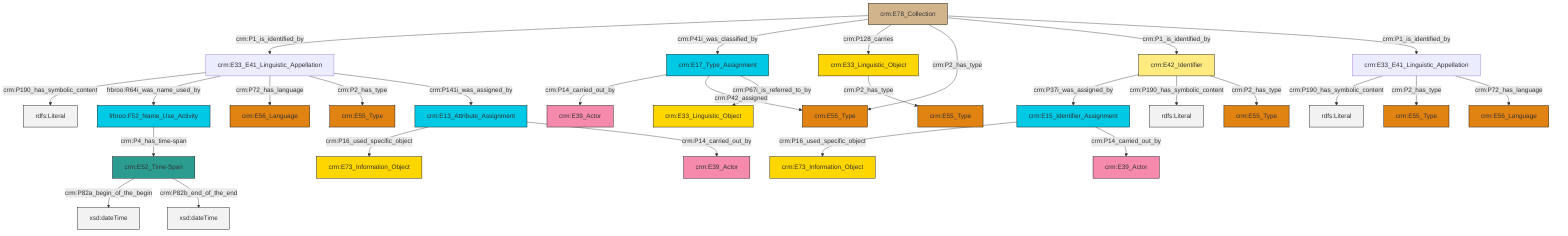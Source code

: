 graph TD
classDef Literal fill:#f2f2f2,stroke:#000000;
classDef CRM_Entity fill:#FFFFFF,stroke:#000000;
classDef Temporal_Entity fill:#00C9E6, stroke:#000000;
classDef Type fill:#E18312, stroke:#000000;
classDef Time-Span fill:#2C9C91, stroke:#000000;
classDef Appellation fill:#FFEB7F, stroke:#000000;
classDef Place fill:#008836, stroke:#000000;
classDef Persistent_Item fill:#B266B2, stroke:#000000;
classDef Conceptual_Object fill:#FFD700, stroke:#000000;
classDef Physical_Thing fill:#D2B48C, stroke:#000000;
classDef Actor fill:#f58aad, stroke:#000000;
classDef PC_Classes fill:#4ce600, stroke:#000000;
classDef Multi fill:#cccccc,stroke:#000000;

0["crm:E33_E41_Linguistic_Appellation"]:::Default -->|crm:P190_has_symbolic_content| 1[rdfs:Literal]:::Literal
2["crm:E52_Time-Span"]:::Time-Span -->|crm:P82a_begin_of_the_begin| 3[xsd:dateTime]:::Literal
4["crm:E42_Identifier"]:::Appellation -->|crm:P37i_was_assigned_by| 5["crm:E15_Identifier_Assignment"]:::Temporal_Entity
2["crm:E52_Time-Span"]:::Time-Span -->|crm:P82b_end_of_the_end| 6[xsd:dateTime]:::Literal
10["crm:E78_Collection"]:::Physical_Thing -->|crm:P1_is_identified_by| 11["crm:E33_E41_Linguistic_Appellation"]:::Default
8["crm:E17_Type_Assignment"]:::Temporal_Entity -->|crm:P14_carried_out_by| 16["crm:E39_Actor"]:::Actor
10["crm:E78_Collection"]:::Physical_Thing -->|crm:P41i_was_classified_by| 8["crm:E17_Type_Assignment"]:::Temporal_Entity
20["frbroo:F52_Name_Use_Activity"]:::Temporal_Entity -->|crm:P4_has_time-span| 2["crm:E52_Time-Span"]:::Time-Span
10["crm:E78_Collection"]:::Physical_Thing -->|crm:P128_carries| 26["crm:E33_Linguistic_Object"]:::Conceptual_Object
11["crm:E33_E41_Linguistic_Appellation"]:::Default -->|crm:P190_has_symbolic_content| 27[rdfs:Literal]:::Literal
5["crm:E15_Identifier_Assignment"]:::Temporal_Entity -->|crm:P16_used_specific_object| 17["crm:E73_Information_Object"]:::Conceptual_Object
10["crm:E78_Collection"]:::Physical_Thing -->|crm:P2_has_type| 28["crm:E55_Type"]:::Type
11["crm:E33_E41_Linguistic_Appellation"]:::Default -->|frbroo:R64i_was_name_used_by| 20["frbroo:F52_Name_Use_Activity"]:::Temporal_Entity
26["crm:E33_Linguistic_Object"]:::Conceptual_Object -->|crm:P2_has_type| 29["crm:E55_Type"]:::Type
4["crm:E42_Identifier"]:::Appellation -->|crm:P190_has_symbolic_content| 31[rdfs:Literal]:::Literal
4["crm:E42_Identifier"]:::Appellation -->|crm:P2_has_type| 22["crm:E55_Type"]:::Type
11["crm:E33_E41_Linguistic_Appellation"]:::Default -->|crm:P72_has_language| 32["crm:E56_Language"]:::Type
11["crm:E33_E41_Linguistic_Appellation"]:::Default -->|crm:P2_has_type| 38["crm:E55_Type"]:::Type
39["crm:E13_Attribute_Assignment"]:::Temporal_Entity -->|crm:P16_used_specific_object| 12["crm:E73_Information_Object"]:::Conceptual_Object
10["crm:E78_Collection"]:::Physical_Thing -->|crm:P1_is_identified_by| 4["crm:E42_Identifier"]:::Appellation
10["crm:E78_Collection"]:::Physical_Thing -->|crm:P1_is_identified_by| 0["crm:E33_E41_Linguistic_Appellation"]:::Default
5["crm:E15_Identifier_Assignment"]:::Temporal_Entity -->|crm:P14_carried_out_by| 14["crm:E39_Actor"]:::Actor
8["crm:E17_Type_Assignment"]:::Temporal_Entity -->|crm:P42_assigned| 28["crm:E55_Type"]:::Type
8["crm:E17_Type_Assignment"]:::Temporal_Entity -->|crm:P67i_is_referred_to_by| 36["crm:E33_Linguistic_Object"]:::Conceptual_Object
0["crm:E33_E41_Linguistic_Appellation"]:::Default -->|crm:P2_has_type| 24["crm:E55_Type"]:::Type
0["crm:E33_E41_Linguistic_Appellation"]:::Default -->|crm:P72_has_language| 48["crm:E56_Language"]:::Type
39["crm:E13_Attribute_Assignment"]:::Temporal_Entity -->|crm:P14_carried_out_by| 34["crm:E39_Actor"]:::Actor
11["crm:E33_E41_Linguistic_Appellation"]:::Default -->|crm:P141i_was_assigned_by| 39["crm:E13_Attribute_Assignment"]:::Temporal_Entity